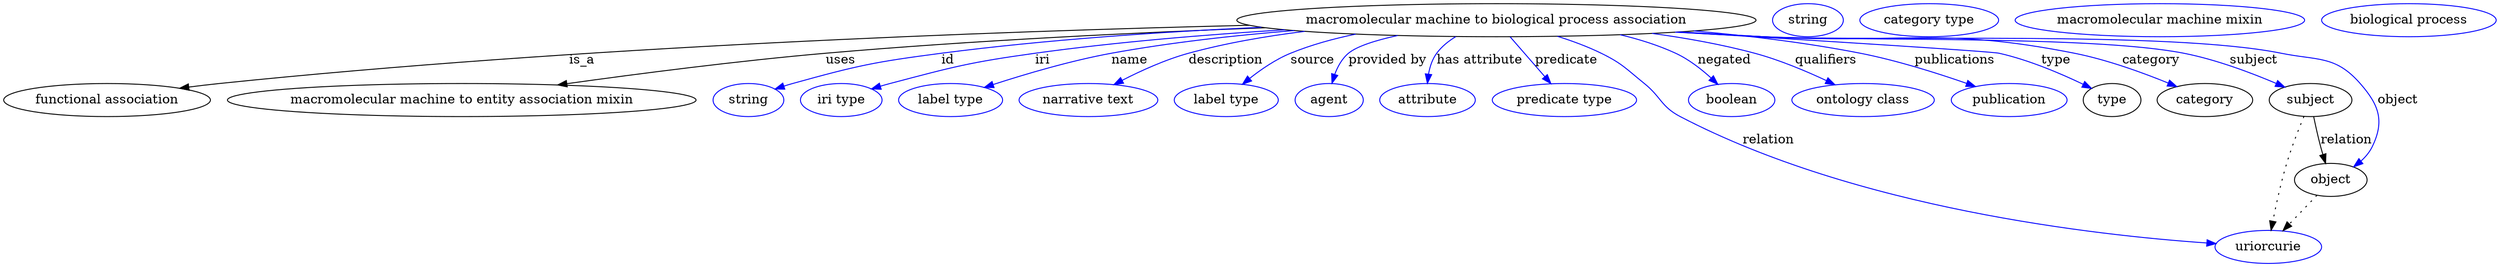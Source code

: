 digraph {
	graph [bb="0,0,2709.3,283"];
	node [label="\N"];
	"macromolecular machine to biological process association"	 [height=0.5,
		label="macromolecular machine to biological process association",
		pos="1622.4,265",
		width=7.8535];
	"functional association"	 [height=0.5,
		pos="112.44,178",
		width=3.1233];
	"macromolecular machine to biological process association" -> "functional association"	 [label=is_a,
		lp="628.44,221.5",
		pos="e,192.05,190.78 1347.9,260.67 1067.2,254.07 618.88,237.47 233.44,196 223.28,194.91 212.66,193.59 202.12,192.17"];
	"macromolecular machine to entity association mixin"	 [height=0.5,
		pos="497.44,178",
		width=7.0771];
	"macromolecular machine to biological process association" -> "macromolecular machine to entity association mixin"	 [label=uses,
		lp="904.94,221.5",
		pos="e,604.64,194.35 1365.2,257.47 1224.2,252.06 1046.5,243.16 888.44,229 796.27,220.74 692.41,206.98 614.92,195.84"];
	id	 [color=blue,
		height=0.5,
		label=string,
		pos="808.44,178",
		width=1.0652];
	"macromolecular machine to biological process association" -> id	 [color=blue,
		label=id,
		lp="1022.4,221.5",
		pos="e,837.65,189.77 1362.5,257.89 1254.7,252.79 1128.7,244.03 1015.4,229 943.89,219.51 925.77,216.06 856.44,196 853.46,195.14 850.4,\
194.18 847.34,193.16",
		style=solid];
	iri	 [color=blue,
		height=0.5,
		label="iri type",
		pos="909.44,178",
		width=1.2277];
	"macromolecular machine to biological process association" -> iri	 [color=blue,
		label=iri,
		lp="1128.4,221.5",
		pos="e,942.61,189.95 1389.3,254.81 1304.4,249.38 1207.8,241.21 1120.4,229 1049.4,219.08 1031.6,214.9 962.44,196 959.1,195.09 955.67,194.08 \
952.24,193.03",
		style=solid];
	name	 [color=blue,
		height=0.5,
		label="label type",
		pos="1028.4,178",
		width=1.5707];
	"macromolecular machine to biological process association" -> name	 [color=blue,
		label=name,
		lp="1223.4,221.5",
		pos="e,1066.5,191.46 1398.4,253.99 1335.1,248.65 1266.2,240.73 1203.4,229 1159.7,220.83 1111.2,206.25 1076.4,194.76",
		style=solid];
	description	 [color=blue,
		height=0.5,
		label="narrative text",
		pos="1178.4,178",
		width=2.0943];
	"macromolecular machine to biological process association" -> description	 [color=blue,
		label=description,
		lp="1327.4,221.5",
		pos="e,1207.2,194.84 1442.4,251.07 1379.1,245.03 1316.4,237.41 1286.4,229 1262,222.14 1236.3,210.2 1216.1,199.59",
		style=solid];
	source	 [color=blue,
		height=0.5,
		label="label type",
		pos="1328.4,178",
		width=1.5707];
	"macromolecular machine to biological process association" -> source	 [color=blue,
		label=source,
		lp="1422.9,221.5",
		pos="e,1346.8,195.19 1490.7,249.04 1452.3,243.25 1416,236.32 1398.4,229 1382.6,222.41 1367,211.57 1354.5,201.58",
		style=solid];
	"provided by"	 [color=blue,
		height=0.5,
		label=agent,
		pos="1440.4,178",
		width=1.0291];
	"macromolecular machine to biological process association" -> "provided by"	 [color=blue,
		label="provided by",
		lp="1504.9,221.5",
		pos="e,1443.9,196.09 1514.9,248.33 1491.8,243.06 1471.6,236.59 1462.4,229 1455.3,223.07 1450.4,214.38 1447.1,205.85",
		style=solid];
	"has attribute"	 [color=blue,
		height=0.5,
		label=attribute,
		pos="1547.4,178",
		width=1.4443];
	"macromolecular machine to biological process association" -> "has attribute"	 [color=blue,
		label="has attribute",
		lp="1604.4,221.5",
		pos="e,1547.3,196.01 1577.8,247.16 1570,242.3 1562.8,236.3 1557.4,229 1552.6,222.41 1550,214.11 1548.6,206.14",
		style=solid];
	predicate	 [color=blue,
		height=0.5,
		label="predicate type",
		pos="1696.4,178",
		width=2.1845];
	"macromolecular machine to biological process association" -> predicate	 [color=blue,
		label=predicate,
		lp="1698.9,221.5",
		pos="e,1681.4,195.71 1637.8,246.97 1648.5,234.41 1662.9,217.47 1674.7,203.52",
		style=solid];
	relation	 [color=blue,
		height=0.5,
		label=uriorcurie,
		pos="2460.4,18",
		width=1.6068];
	"macromolecular machine to biological process association" -> relation	 [color=blue,
		label=relation,
		lp="1918.4,134.5",
		pos="e,2402.8,20.622 1690.7,247.45 1706.4,242.37 1722.8,236.21 1737.4,229 1760.3,217.72 1764.7,212.15 1784.4,196 1802.5,181.28 1801.9,\
170.92 1822.4,160 2012.5,58.931 2271.3,29.676 2392.5,21.302",
		style=solid];
	negated	 [color=blue,
		height=0.5,
		label=boolean,
		pos="1878.4,178",
		width=1.2999];
	"macromolecular machine to biological process association" -> negated	 [color=blue,
		label=negated,
		lp="1870.4,221.5",
		pos="e,1862.5,195.35 1738.5,248.58 1771.5,242.81 1802.5,236.01 1817.4,229 1831.3,222.48 1844.6,212.02 1855.3,202.26",
		style=solid];
	qualifiers	 [color=blue,
		height=0.5,
		label="ontology class",
		pos="2020.4,178",
		width=2.1484];
	"macromolecular machine to biological process association" -> qualifiers	 [color=blue,
		label=qualifiers,
		lp="1980.4,221.5",
		pos="e,1989.1,194.6 1795.2,250.7 1831.4,245.53 1868.9,238.52 1903.4,229 1929.8,221.73 1957.9,209.62 1980,199.03",
		style=solid];
	publications	 [color=blue,
		height=0.5,
		label=publication,
		pos="2178.4,178",
		width=1.7512];
	"macromolecular machine to biological process association" -> publications	 [color=blue,
		label=publications,
		lp="2121.4,221.5",
		pos="e,2140.9,192.53 1841.8,253.63 1899.6,248.3 1961.7,240.48 2018.4,229 2057.3,221.14 2100,207.25 2131.5,195.95",
		style=solid];
	type	 [height=0.5,
		pos="2290.4,178",
		width=0.86659];
	"macromolecular machine to biological process association" -> type	 [color=blue,
		label=type,
		lp="2230.4,221.5",
		pos="e,2267.6,190.46 1825.1,252.41 1977.2,242.84 2160.8,230.99 2169.4,229 2201,221.73 2234.8,206.81 2258.7,194.98",
		style=solid];
	category	 [height=0.5,
		pos="2391.4,178",
		width=1.4443];
	"macromolecular machine to biological process association" -> category	 [color=blue,
		label=category,
		lp="2334.4,221.5",
		pos="e,2360,192.4 1823.9,252.37 1854.2,250.53 1885.2,248.69 1914.4,247 2063.7,238.4 2103.9,258.75 2250.4,229 2285.2,221.93 2323,207.92 \
2350.7,196.36",
		style=solid];
	subject	 [height=0.5,
		pos="2506.4,178",
		width=1.2457];
	"macromolecular machine to biological process association" -> subject	 [color=blue,
		label=subject,
		lp="2445.9,221.5",
		pos="e,2477.5,191.94 1821.1,252.16 1852.3,250.31 1884.3,248.53 1914.4,247 2015.7,241.88 2271,249.06 2370.4,229 2404.6,222.11 2441.4,207.82 \
2468.2,196.12",
		style=solid];
	object	 [height=0.5,
		pos="2528.4,91",
		width=1.1013];
	"macromolecular machine to biological process association" -> object	 [color=blue,
		label=object,
		lp="2601.9,178",
		pos="e,2553.9,105.11 1819.5,252.06 1851.3,250.2 1883.7,248.44 1914.4,247 2039.3,241.16 2354.1,254.21 2476.4,229 2515.7,220.91 2534.1,\
226.25 2560.4,196 2580.9,172.46 2587,155.13 2573.4,127 2570.7,121.2 2566.4,116.04 2561.7,111.57",
		style=solid];
	association_type	 [color=blue,
		height=0.5,
		label=string,
		pos="1961.4,265",
		width=1.0652];
	association_category	 [color=blue,
		height=0.5,
		label="category type",
		pos="2093.4,265",
		width=2.0943];
	subject -> relation	 [pos="e,2463.3,36.006 2498.5,160.13 2492.6,146.37 2484.7,126.75 2479.4,109 2473.2,88.182 2468.3,64.102 2465,45.943",
		style=dotted];
	subject -> object	 [label=relation,
		lp="2545.4,134.5",
		pos="e,2522.7,108.86 2509.9,159.97 2511.9,150.18 2514.6,137.87 2517.4,127 2518.1,124.31 2518.9,121.51 2519.7,118.73"];
	"functional association_subject"	 [color=blue,
		height=0.5,
		label="macromolecular machine mixin",
		pos="2344.4,265",
		width=4.3691];
	object -> relation	 [pos="e,2476.6,35.346 2512.7,74.069 2504,64.805 2493.2,53.154 2483.6,42.876",
		style=dotted];
	"macromolecular machine to biological process association_object"	 [color=blue,
		height=0.5,
		label="biological process",
		pos="2614.4,265",
		width=2.6359];
}
